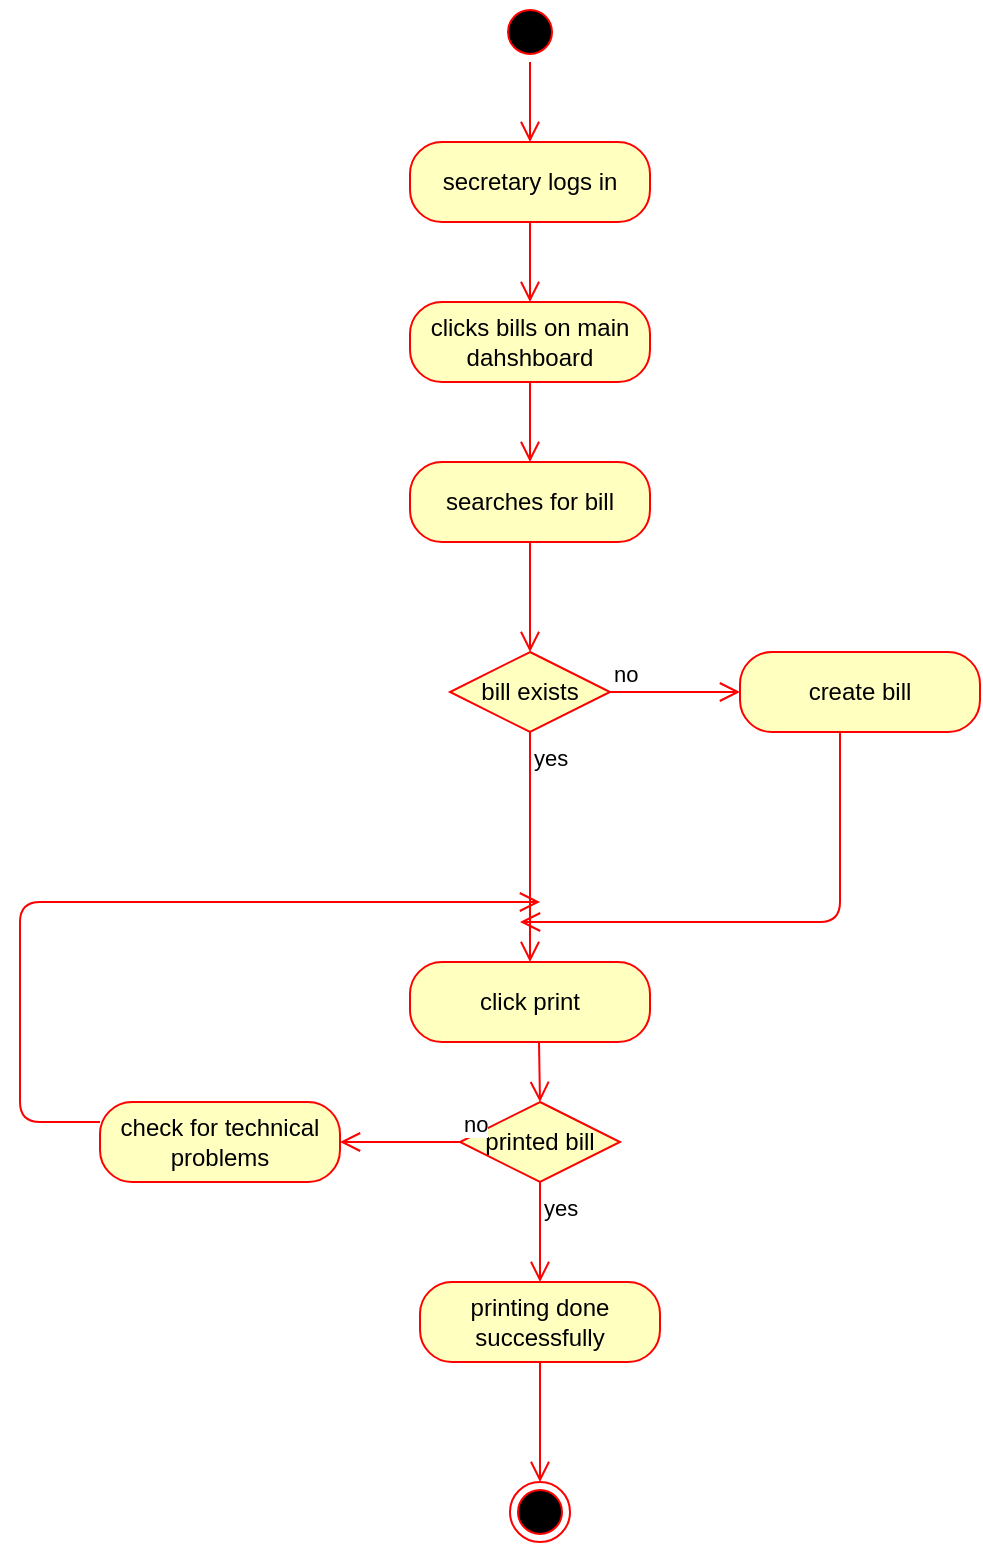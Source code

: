 <mxfile version="13.0.8" type="github"><diagram name="Page-1" id="58cdce13-f638-feb5-8d6f-7d28b1aa9fa0"><mxGraphModel dx="946" dy="597" grid="1" gridSize="10" guides="1" tooltips="1" connect="1" arrows="1" fold="1" page="1" pageScale="1" pageWidth="1100" pageHeight="850" background="#ffffff" math="0" shadow="0"><root><mxCell id="0"/><mxCell id="1" parent="0"/><mxCell id="qiHVTJsRXIfEcEWQzUNC-1" value="" style="ellipse;html=1;shape=startState;fillColor=#000000;strokeColor=#ff0000;" parent="1" vertex="1"><mxGeometry x="500" y="20" width="30" height="30" as="geometry"/></mxCell><mxCell id="qiHVTJsRXIfEcEWQzUNC-2" value="" style="edgeStyle=orthogonalEdgeStyle;html=1;verticalAlign=bottom;endArrow=open;endSize=8;strokeColor=#ff0000;entryX=0.5;entryY=0;entryDx=0;entryDy=0;" parent="1" source="qiHVTJsRXIfEcEWQzUNC-1" target="qiHVTJsRXIfEcEWQzUNC-3" edge="1"><mxGeometry relative="1" as="geometry"><mxPoint x="515" y="110" as="targetPoint"/></mxGeometry></mxCell><mxCell id="qiHVTJsRXIfEcEWQzUNC-3" value="secretary logs in" style="rounded=1;whiteSpace=wrap;html=1;arcSize=40;fontColor=#000000;fillColor=#ffffc0;strokeColor=#ff0000;" parent="1" vertex="1"><mxGeometry x="455" y="90" width="120" height="40" as="geometry"/></mxCell><mxCell id="qiHVTJsRXIfEcEWQzUNC-4" value="" style="edgeStyle=orthogonalEdgeStyle;html=1;verticalAlign=bottom;endArrow=open;endSize=8;strokeColor=#ff0000;entryX=0.5;entryY=0;entryDx=0;entryDy=0;" parent="1" source="qiHVTJsRXIfEcEWQzUNC-3" target="qiHVTJsRXIfEcEWQzUNC-5" edge="1"><mxGeometry relative="1" as="geometry"><mxPoint x="515" y="210" as="targetPoint"/></mxGeometry></mxCell><mxCell id="qiHVTJsRXIfEcEWQzUNC-5" value="clicks bills on main dahshboard" style="rounded=1;whiteSpace=wrap;html=1;arcSize=40;fontColor=#000000;fillColor=#ffffc0;strokeColor=#ff0000;" parent="1" vertex="1"><mxGeometry x="455" y="170" width="120" height="40" as="geometry"/></mxCell><mxCell id="qiHVTJsRXIfEcEWQzUNC-8" value="" style="edgeStyle=orthogonalEdgeStyle;html=1;verticalAlign=bottom;endArrow=open;endSize=8;strokeColor=#ff0000;entryX=0.5;entryY=0;entryDx=0;entryDy=0;" parent="1" source="qiHVTJsRXIfEcEWQzUNC-7" target="qiHVTJsRXIfEcEWQzUNC-9" edge="1"><mxGeometry relative="1" as="geometry"><mxPoint x="515" y="410" as="targetPoint"/></mxGeometry></mxCell><mxCell id="qiHVTJsRXIfEcEWQzUNC-9" value="bill exists" style="rhombus;whiteSpace=wrap;html=1;fillColor=#ffffc0;strokeColor=#ff0000;" parent="1" vertex="1"><mxGeometry x="475" y="345" width="80" height="40" as="geometry"/></mxCell><mxCell id="qiHVTJsRXIfEcEWQzUNC-10" value="no" style="edgeStyle=orthogonalEdgeStyle;html=1;align=left;verticalAlign=bottom;endArrow=open;endSize=8;strokeColor=#ff0000;entryX=0;entryY=0.5;entryDx=0;entryDy=0;" parent="1" source="qiHVTJsRXIfEcEWQzUNC-9" target="qiHVTJsRXIfEcEWQzUNC-12" edge="1"><mxGeometry x="-1" relative="1" as="geometry"><mxPoint x="610" y="430" as="targetPoint"/></mxGeometry></mxCell><mxCell id="qiHVTJsRXIfEcEWQzUNC-11" value="yes" style="edgeStyle=orthogonalEdgeStyle;html=1;align=left;verticalAlign=top;endArrow=open;endSize=8;strokeColor=#ff0000;" parent="1" source="qiHVTJsRXIfEcEWQzUNC-9" target="qiHVTJsRXIfEcEWQzUNC-14" edge="1"><mxGeometry x="-1" relative="1" as="geometry"><mxPoint x="515" y="520" as="targetPoint"/></mxGeometry></mxCell><mxCell id="qiHVTJsRXIfEcEWQzUNC-12" value="create bill" style="rounded=1;whiteSpace=wrap;html=1;arcSize=40;fontColor=#000000;fillColor=#ffffc0;strokeColor=#ff0000;" parent="1" vertex="1"><mxGeometry x="620" y="345" width="120" height="40" as="geometry"/></mxCell><mxCell id="qiHVTJsRXIfEcEWQzUNC-13" value="" style="edgeStyle=orthogonalEdgeStyle;html=1;verticalAlign=bottom;endArrow=open;endSize=8;strokeColor=#ff0000;" parent="1" source="qiHVTJsRXIfEcEWQzUNC-12" edge="1"><mxGeometry relative="1" as="geometry"><mxPoint x="510" y="480" as="targetPoint"/><Array as="points"><mxPoint x="670" y="480"/></Array></mxGeometry></mxCell><mxCell id="qiHVTJsRXIfEcEWQzUNC-14" value="click print" style="rounded=1;whiteSpace=wrap;html=1;arcSize=40;fontColor=#000000;fillColor=#ffffc0;strokeColor=#ff0000;" parent="1" vertex="1"><mxGeometry x="455" y="500" width="120" height="40" as="geometry"/></mxCell><mxCell id="qiHVTJsRXIfEcEWQzUNC-7" value="searches for bill" style="rounded=1;whiteSpace=wrap;html=1;arcSize=40;fontColor=#000000;fillColor=#ffffc0;strokeColor=#ff0000;" parent="1" vertex="1"><mxGeometry x="455" y="250" width="120" height="40" as="geometry"/></mxCell><mxCell id="qiHVTJsRXIfEcEWQzUNC-15" value="" style="edgeStyle=orthogonalEdgeStyle;html=1;verticalAlign=bottom;endArrow=open;endSize=8;strokeColor=#ff0000;" parent="1" source="qiHVTJsRXIfEcEWQzUNC-5" target="qiHVTJsRXIfEcEWQzUNC-7" edge="1"><mxGeometry relative="1" as="geometry"><mxPoint x="515" y="310" as="targetPoint"/><mxPoint x="515" y="250" as="sourcePoint"/></mxGeometry></mxCell><mxCell id="qiHVTJsRXIfEcEWQzUNC-16" value="printed bill" style="rhombus;whiteSpace=wrap;html=1;fillColor=#ffffc0;strokeColor=#ff0000;" parent="1" vertex="1"><mxGeometry x="480" y="570" width="80" height="40" as="geometry"/></mxCell><mxCell id="qiHVTJsRXIfEcEWQzUNC-17" value="no" style="edgeStyle=orthogonalEdgeStyle;html=1;align=left;verticalAlign=bottom;endArrow=open;endSize=8;strokeColor=#ff0000;entryX=1;entryY=0.5;entryDx=0;entryDy=0;" parent="1" source="qiHVTJsRXIfEcEWQzUNC-16" target="qiHVTJsRXIfEcEWQzUNC-21" edge="1"><mxGeometry x="-1" relative="1" as="geometry"><mxPoint x="420" y="580" as="targetPoint"/></mxGeometry></mxCell><mxCell id="qiHVTJsRXIfEcEWQzUNC-18" value="yes" style="edgeStyle=orthogonalEdgeStyle;html=1;align=left;verticalAlign=top;endArrow=open;endSize=8;strokeColor=#ff0000;" parent="1" source="qiHVTJsRXIfEcEWQzUNC-16" edge="1"><mxGeometry x="-1" relative="1" as="geometry"><mxPoint x="520" y="660" as="targetPoint"/></mxGeometry></mxCell><mxCell id="qiHVTJsRXIfEcEWQzUNC-19" value="printing done successfully" style="rounded=1;whiteSpace=wrap;html=1;arcSize=40;fontColor=#000000;fillColor=#ffffc0;strokeColor=#ff0000;" parent="1" vertex="1"><mxGeometry x="460" y="660" width="120" height="40" as="geometry"/></mxCell><mxCell id="qiHVTJsRXIfEcEWQzUNC-20" value="" style="edgeStyle=orthogonalEdgeStyle;html=1;verticalAlign=bottom;endArrow=open;endSize=8;strokeColor=#ff0000;" parent="1" source="qiHVTJsRXIfEcEWQzUNC-19" edge="1"><mxGeometry relative="1" as="geometry"><mxPoint x="520" y="760" as="targetPoint"/></mxGeometry></mxCell><mxCell id="qiHVTJsRXIfEcEWQzUNC-21" value="check for technical problems" style="rounded=1;whiteSpace=wrap;html=1;arcSize=40;fontColor=#000000;fillColor=#ffffc0;strokeColor=#ff0000;" parent="1" vertex="1"><mxGeometry x="300" y="570" width="120" height="40" as="geometry"/></mxCell><mxCell id="qiHVTJsRXIfEcEWQzUNC-22" value="" style="edgeStyle=orthogonalEdgeStyle;html=1;verticalAlign=bottom;endArrow=open;endSize=8;strokeColor=#ff0000;" parent="1" source="qiHVTJsRXIfEcEWQzUNC-21" edge="1"><mxGeometry relative="1" as="geometry"><mxPoint x="520" y="470" as="targetPoint"/><Array as="points"><mxPoint x="260" y="580"/><mxPoint x="260" y="470"/></Array></mxGeometry></mxCell><mxCell id="qiHVTJsRXIfEcEWQzUNC-23" value="" style="edgeStyle=orthogonalEdgeStyle;html=1;verticalAlign=bottom;endArrow=open;endSize=8;strokeColor=#ff0000;entryX=0.5;entryY=0;entryDx=0;entryDy=0;" parent="1" target="qiHVTJsRXIfEcEWQzUNC-16" edge="1"><mxGeometry relative="1" as="geometry"><mxPoint x="520" y="560" as="targetPoint"/><mxPoint x="519.5" y="540" as="sourcePoint"/></mxGeometry></mxCell><mxCell id="qiHVTJsRXIfEcEWQzUNC-26" value="" style="ellipse;html=1;shape=endState;fillColor=#000000;strokeColor=#ff0000;" parent="1" vertex="1"><mxGeometry x="505" y="760" width="30" height="30" as="geometry"/></mxCell></root></mxGraphModel></diagram></mxfile>